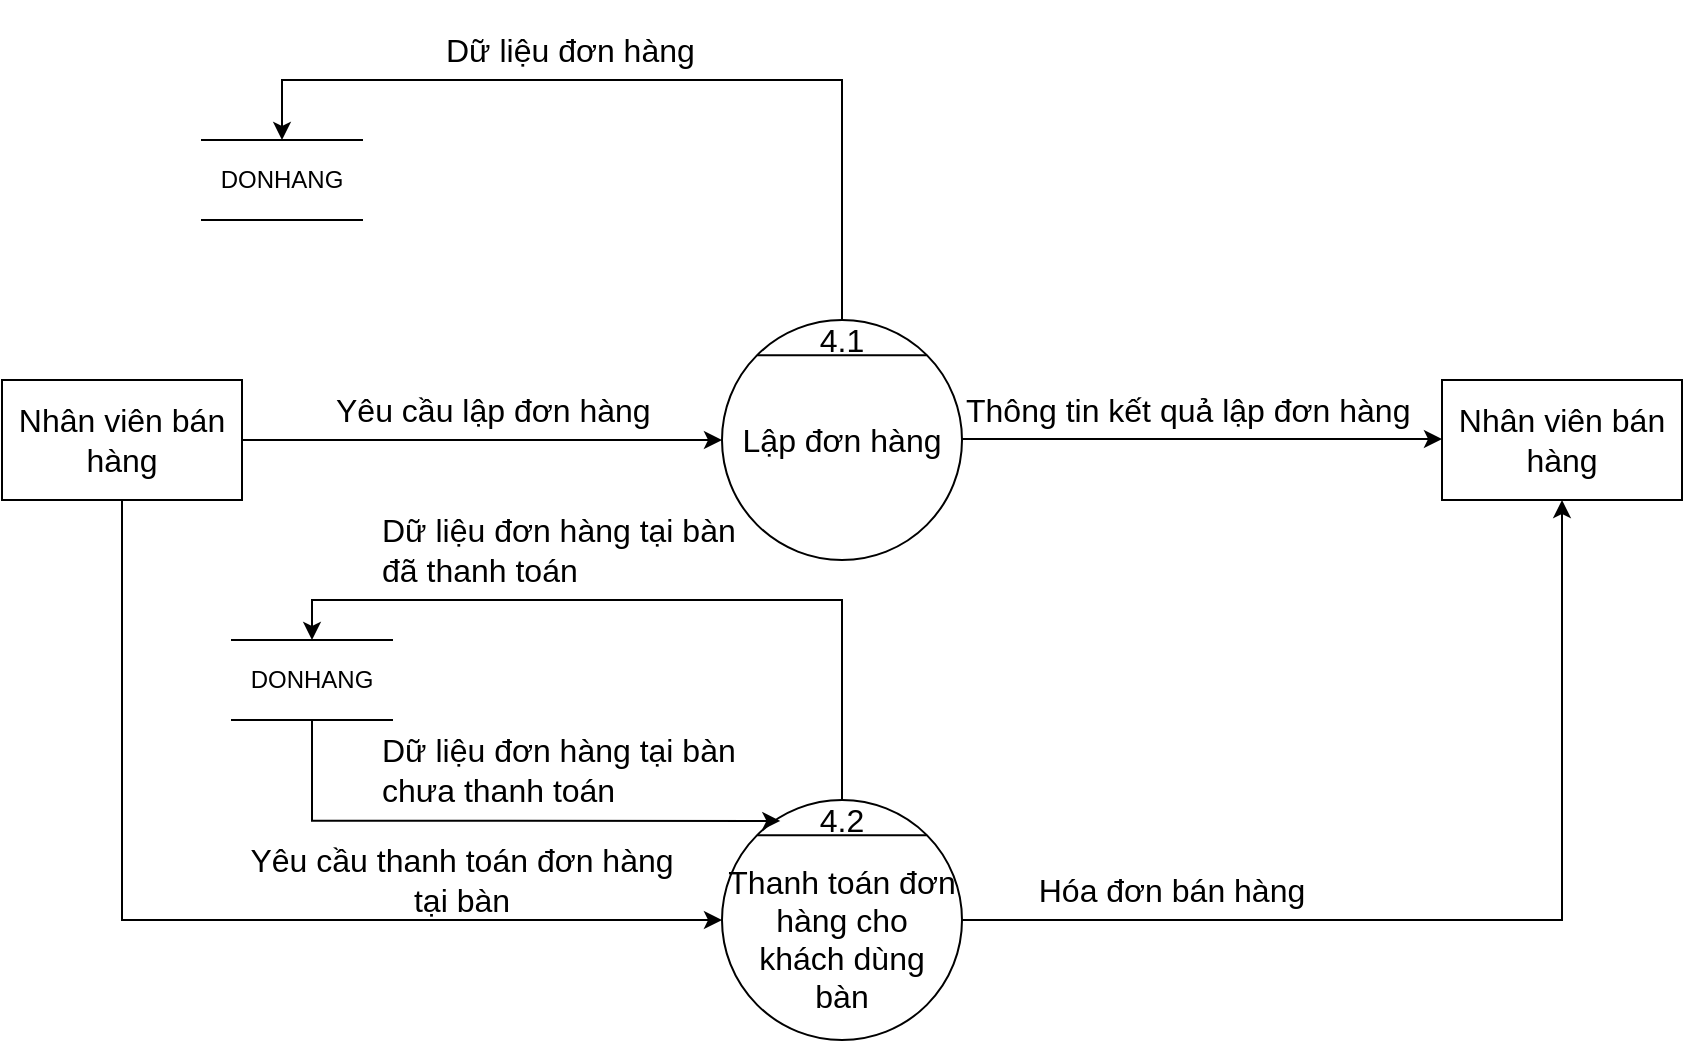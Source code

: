 <mxfile version="16.4.11" type="device"><diagram id="5ax3_BtPayFMwOqcSAkN" name="Page-1"><mxGraphModel dx="1038" dy="641" grid="1" gridSize="10" guides="1" tooltips="1" connect="1" arrows="1" fold="1" page="1" pageScale="1" pageWidth="850" pageHeight="1100" math="0" shadow="0"><root><mxCell id="0"/><mxCell id="1" parent="0"/><mxCell id="z9V9cIidKSv7BsvC9LAc-4" value="Nhân viên bán hàng" style="rounded=0;whiteSpace=wrap;html=1;fontSize=16;" parent="1" vertex="1"><mxGeometry y="430" width="120" height="60" as="geometry"/></mxCell><mxCell id="z9V9cIidKSv7BsvC9LAc-12" value="Lập đơn hàng" style="ellipse;whiteSpace=wrap;html=1;aspect=fixed;fontSize=16;" parent="1" vertex="1"><mxGeometry x="360" y="400" width="120" height="120" as="geometry"/></mxCell><mxCell id="z9V9cIidKSv7BsvC9LAc-13" value="" style="endArrow=none;html=1;rounded=0;exitX=0;exitY=0;exitDx=0;exitDy=0;entryX=1;entryY=0;entryDx=0;entryDy=0;fontSize=16;" parent="1" source="z9V9cIidKSv7BsvC9LAc-12" target="z9V9cIidKSv7BsvC9LAc-12" edge="1"><mxGeometry width="50" height="50" relative="1" as="geometry"><mxPoint x="640" y="530" as="sourcePoint"/><mxPoint x="690" y="480" as="targetPoint"/></mxGeometry></mxCell><mxCell id="z9V9cIidKSv7BsvC9LAc-14" value="4.1" style="text;html=1;strokeColor=none;fillColor=none;align=center;verticalAlign=middle;whiteSpace=wrap;rounded=0;fontSize=16;" parent="1" vertex="1"><mxGeometry x="400" y="400" width="40" height="20" as="geometry"/></mxCell><mxCell id="z9V9cIidKSv7BsvC9LAc-24" value="&lt;br&gt;Thanh toán đơn hàng cho &lt;br&gt;khách dùng &lt;br&gt;bàn" style="ellipse;whiteSpace=wrap;html=1;aspect=fixed;fontSize=16;" parent="1" vertex="1"><mxGeometry x="360" y="640" width="120" height="120" as="geometry"/></mxCell><mxCell id="z9V9cIidKSv7BsvC9LAc-25" value="" style="endArrow=none;html=1;rounded=0;exitX=0;exitY=0;exitDx=0;exitDy=0;entryX=1;entryY=0;entryDx=0;entryDy=0;fontSize=16;" parent="1" source="z9V9cIidKSv7BsvC9LAc-24" target="z9V9cIidKSv7BsvC9LAc-24" edge="1"><mxGeometry width="50" height="50" relative="1" as="geometry"><mxPoint x="640" y="680" as="sourcePoint"/><mxPoint x="690" y="630" as="targetPoint"/></mxGeometry></mxCell><mxCell id="z9V9cIidKSv7BsvC9LAc-26" value="4.2" style="text;html=1;strokeColor=none;fillColor=none;align=center;verticalAlign=middle;whiteSpace=wrap;rounded=0;fontSize=16;" parent="1" vertex="1"><mxGeometry x="400" y="640" width="40" height="20" as="geometry"/></mxCell><mxCell id="z9V9cIidKSv7BsvC9LAc-39" value="Nhân viên bán hàng" style="rounded=0;whiteSpace=wrap;html=1;fontSize=16;" parent="1" vertex="1"><mxGeometry x="720" y="430" width="120" height="60" as="geometry"/></mxCell><mxCell id="tCqwqXCTSESsx4rURvXu-2" value="DONHANG" style="shape=partialRectangle;whiteSpace=wrap;html=1;left=0;right=0;fillColor=none;" parent="1" vertex="1"><mxGeometry x="100" y="310" width="80" height="40" as="geometry"/></mxCell><mxCell id="tCqwqXCTSESsx4rURvXu-5" value="" style="endArrow=classic;html=1;rounded=0;exitX=1;exitY=0.5;exitDx=0;exitDy=0;entryX=0;entryY=0.5;entryDx=0;entryDy=0;" parent="1" source="z9V9cIidKSv7BsvC9LAc-4" target="z9V9cIidKSv7BsvC9LAc-12" edge="1"><mxGeometry width="50" height="50" relative="1" as="geometry"><mxPoint x="380" y="530" as="sourcePoint"/><mxPoint x="430" y="480" as="targetPoint"/></mxGeometry></mxCell><mxCell id="tCqwqXCTSESsx4rURvXu-6" value="" style="endArrow=classic;html=1;rounded=0;exitX=1;exitY=0.5;exitDx=0;exitDy=0;entryX=0;entryY=0.5;entryDx=0;entryDy=0;" parent="1" edge="1"><mxGeometry width="50" height="50" relative="1" as="geometry"><mxPoint x="480" y="459.5" as="sourcePoint"/><mxPoint x="720" y="459.5" as="targetPoint"/></mxGeometry></mxCell><mxCell id="tCqwqXCTSESsx4rURvXu-7" value="Yêu cầu lập đơn hàng" style="text;html=1;strokeColor=none;fillColor=none;align=left;verticalAlign=middle;whiteSpace=wrap;rounded=0;fontSize=16;" parent="1" vertex="1"><mxGeometry x="165" y="430" width="240" height="30" as="geometry"/></mxCell><mxCell id="tCqwqXCTSESsx4rURvXu-9" value="Thông tin kết quả lập đơn hàng" style="text;html=1;strokeColor=none;fillColor=none;align=left;verticalAlign=middle;whiteSpace=wrap;rounded=0;fontSize=16;" parent="1" vertex="1"><mxGeometry x="480" y="420" width="230" height="50" as="geometry"/></mxCell><mxCell id="tCqwqXCTSESsx4rURvXu-11" value="" style="edgeStyle=segmentEdgeStyle;endArrow=classic;html=1;rounded=0;exitX=0.5;exitY=0;exitDx=0;exitDy=0;entryX=0.5;entryY=0;entryDx=0;entryDy=0;" parent="1" source="z9V9cIidKSv7BsvC9LAc-14" target="tCqwqXCTSESsx4rURvXu-2" edge="1"><mxGeometry width="50" height="50" relative="1" as="geometry"><mxPoint x="380" y="430" as="sourcePoint"/><mxPoint x="430" y="380" as="targetPoint"/><Array as="points"><mxPoint x="420" y="280"/><mxPoint x="140" y="280"/></Array></mxGeometry></mxCell><mxCell id="tCqwqXCTSESsx4rURvXu-12" value="Dữ liệu đơn hàng" style="text;html=1;strokeColor=none;fillColor=none;align=left;verticalAlign=middle;whiteSpace=wrap;rounded=0;fontSize=16;" parent="1" vertex="1"><mxGeometry x="220" y="240" width="260" height="50" as="geometry"/></mxCell><mxCell id="tCqwqXCTSESsx4rURvXu-13" value="" style="edgeStyle=segmentEdgeStyle;endArrow=classic;html=1;rounded=0;exitX=0.5;exitY=1;exitDx=0;exitDy=0;entryX=0;entryY=0.5;entryDx=0;entryDy=0;" parent="1" source="z9V9cIidKSv7BsvC9LAc-4" target="z9V9cIidKSv7BsvC9LAc-24" edge="1"><mxGeometry width="50" height="50" relative="1" as="geometry"><mxPoint x="380" y="620" as="sourcePoint"/><mxPoint x="430" y="570" as="targetPoint"/><Array as="points"><mxPoint x="60" y="700"/></Array></mxGeometry></mxCell><mxCell id="tCqwqXCTSESsx4rURvXu-14" value="&lt;font style=&quot;font-size: 16px&quot;&gt;Yêu cầu thanh toán đơn hàng tại bàn&lt;/font&gt;" style="text;html=1;strokeColor=none;fillColor=none;align=center;verticalAlign=middle;whiteSpace=wrap;rounded=0;" parent="1" vertex="1"><mxGeometry x="115" y="660" width="230" height="40" as="geometry"/></mxCell><mxCell id="tCqwqXCTSESsx4rURvXu-15" value="" style="edgeStyle=segmentEdgeStyle;endArrow=classic;html=1;rounded=0;fontSize=16;exitX=1;exitY=0.5;exitDx=0;exitDy=0;entryX=0.5;entryY=1;entryDx=0;entryDy=0;" parent="1" source="z9V9cIidKSv7BsvC9LAc-24" target="z9V9cIidKSv7BsvC9LAc-39" edge="1"><mxGeometry width="50" height="50" relative="1" as="geometry"><mxPoint x="380" y="490" as="sourcePoint"/><mxPoint x="430" y="440" as="targetPoint"/></mxGeometry></mxCell><mxCell id="tCqwqXCTSESsx4rURvXu-16" value="&lt;font style=&quot;font-size: 16px&quot;&gt;Hóa đơn bán hàng&lt;/font&gt;" style="text;html=1;strokeColor=none;fillColor=none;align=center;verticalAlign=middle;whiteSpace=wrap;rounded=0;" parent="1" vertex="1"><mxGeometry x="470" y="670" width="230" height="30" as="geometry"/></mxCell><mxCell id="tCqwqXCTSESsx4rURvXu-18" value="DONHANG" style="shape=partialRectangle;whiteSpace=wrap;html=1;left=0;right=0;fillColor=none;" parent="1" vertex="1"><mxGeometry x="115" y="560" width="80" height="40" as="geometry"/></mxCell><mxCell id="tCqwqXCTSESsx4rURvXu-19" value="" style="edgeStyle=segmentEdgeStyle;endArrow=classic;html=1;rounded=0;fontSize=16;exitX=0.5;exitY=0;exitDx=0;exitDy=0;entryX=0.5;entryY=0;entryDx=0;entryDy=0;" parent="1" source="z9V9cIidKSv7BsvC9LAc-26" target="tCqwqXCTSESsx4rURvXu-18" edge="1"><mxGeometry width="50" height="50" relative="1" as="geometry"><mxPoint x="380" y="490" as="sourcePoint"/><mxPoint x="430" y="440" as="targetPoint"/><Array as="points"><mxPoint x="420" y="540"/><mxPoint x="155" y="540"/></Array></mxGeometry></mxCell><mxCell id="tCqwqXCTSESsx4rURvXu-20" value="Dữ liệu đơn hàng tại bàn&lt;br&gt;đã thanh toán" style="text;html=1;strokeColor=none;fillColor=none;align=left;verticalAlign=middle;whiteSpace=wrap;rounded=0;fontSize=16;" parent="1" vertex="1"><mxGeometry x="187.5" y="490" width="245" height="50" as="geometry"/></mxCell><mxCell id="tCqwqXCTSESsx4rURvXu-21" value="" style="edgeStyle=segmentEdgeStyle;endArrow=classic;html=1;rounded=0;fontSize=16;exitX=0.5;exitY=1;exitDx=0;exitDy=0;entryX=0.243;entryY=0.087;entryDx=0;entryDy=0;entryPerimeter=0;" parent="1" source="tCqwqXCTSESsx4rURvXu-18" target="z9V9cIidKSv7BsvC9LAc-24" edge="1"><mxGeometry width="50" height="50" relative="1" as="geometry"><mxPoint x="380" y="490" as="sourcePoint"/><mxPoint x="380" y="660" as="targetPoint"/><Array as="points"><mxPoint x="155" y="650"/></Array></mxGeometry></mxCell><mxCell id="tCqwqXCTSESsx4rURvXu-22" value="Dữ liệu đơn hàng tại bàn&lt;br&gt;chưa thanh toán" style="text;html=1;strokeColor=none;fillColor=none;align=left;verticalAlign=middle;whiteSpace=wrap;rounded=0;fontSize=16;" parent="1" vertex="1"><mxGeometry x="187.5" y="600" width="252.5" height="50" as="geometry"/></mxCell></root></mxGraphModel></diagram></mxfile>